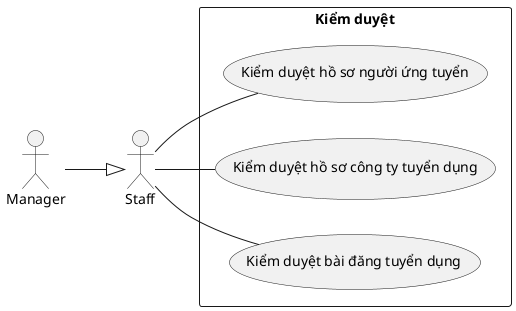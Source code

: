 @startuml KiemDuyet
left to right direction

actor "Manager" as quanLy
actor "Staff" as nhanVien

rectangle "Kiểm duyệt" {
    usecase "Kiểm duyệt hồ sơ người ứng tuyển" as kiemDuyetHoSoNguoiUngTuyen
    usecase "Kiểm duyệt hồ sơ công ty tuyển dụng" as kiemDuyetHoSoCongTyTuyenDung
    usecase "Kiểm duyệt bài đăng tuyển dụng" as kiemDuyetBaiDangTuyenDung
}

nhanVien -- kiemDuyetHoSoNguoiUngTuyen
nhanVien -- kiemDuyetHoSoCongTyTuyenDung
nhanVien -- kiemDuyetBaiDangTuyenDung

quanLy --^ nhanVien

@enduml
